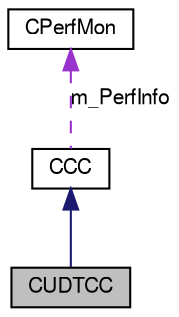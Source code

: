 digraph G
{
  bgcolor="transparent";
  edge [fontname="FreeSans",fontsize="10",labelfontname="FreeSans",labelfontsize="10"];
  node [fontname="FreeSans",fontsize="10",shape=record];
  Node1 [label="CUDTCC",height=0.2,width=0.4,color="black", fillcolor="grey75", style="filled" fontcolor="black"];
  Node2 -> Node1 [dir=back,color="midnightblue",fontsize="10",style="solid",fontname="FreeSans"];
  Node2 [label="CCC",height=0.2,width=0.4,color="black",URL="$classCCC.html"];
  Node3 -> Node2 [dir=back,color="darkorchid3",fontsize="10",style="dashed",label="m_PerfInfo",fontname="FreeSans"];
  Node3 [label="CPerfMon",height=0.2,width=0.4,color="black",URL="$structCPerfMon.html"];
}

